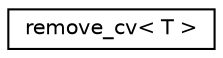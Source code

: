 digraph "Graphical Class Hierarchy"
{
  edge [fontname="Helvetica",fontsize="10",labelfontname="Helvetica",labelfontsize="10"];
  node [fontname="Helvetica",fontsize="10",shape=record];
  rankdir="LR";
  Node1 [label="remove_cv\< T \>",height=0.2,width=0.4,color="black", fillcolor="white", style="filled",URL="$structremove__cv.html"];
}
